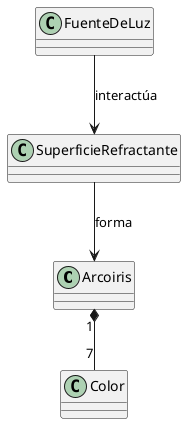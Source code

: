 @startuml
class Arcoiris{
}

class FuenteDeLuz{
}

class SuperficieRefractante{
}

class Color {
}

Arcoiris"1" *-- "7" Color
FuenteDeLuz--> SuperficieRefractante: interactúa
SuperficieRefractante--> Arcoiris: forma
@enduml
